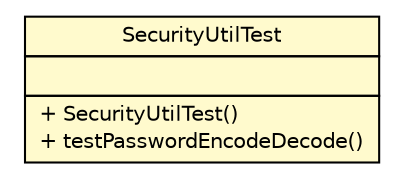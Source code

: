 #!/usr/local/bin/dot
#
# Class diagram 
# Generated by UMLGraph version 5.1 (http://www.umlgraph.org/)
#

digraph G {
	edge [fontname="Helvetica",fontsize=10,labelfontname="Helvetica",labelfontsize=10];
	node [fontname="Helvetica",fontsize=10,shape=plaintext];
	nodesep=0.25;
	ranksep=0.5;
	// com.apporiented.hermesftp.common.SecurityUtilTest
	c244 [label=<<table title="com.apporiented.hermesftp.common.SecurityUtilTest" border="0" cellborder="1" cellspacing="0" cellpadding="2" port="p" bgcolor="lemonChiffon" href="./SecurityUtilTest.html">
		<tr><td><table border="0" cellspacing="0" cellpadding="1">
<tr><td align="center" balign="center"> SecurityUtilTest </td></tr>
		</table></td></tr>
		<tr><td><table border="0" cellspacing="0" cellpadding="1">
<tr><td align="left" balign="left">  </td></tr>
		</table></td></tr>
		<tr><td><table border="0" cellspacing="0" cellpadding="1">
<tr><td align="left" balign="left"> + SecurityUtilTest() </td></tr>
<tr><td align="left" balign="left"> + testPasswordEncodeDecode() </td></tr>
		</table></td></tr>
		</table>>, fontname="Helvetica", fontcolor="black", fontsize=10.0];
}

